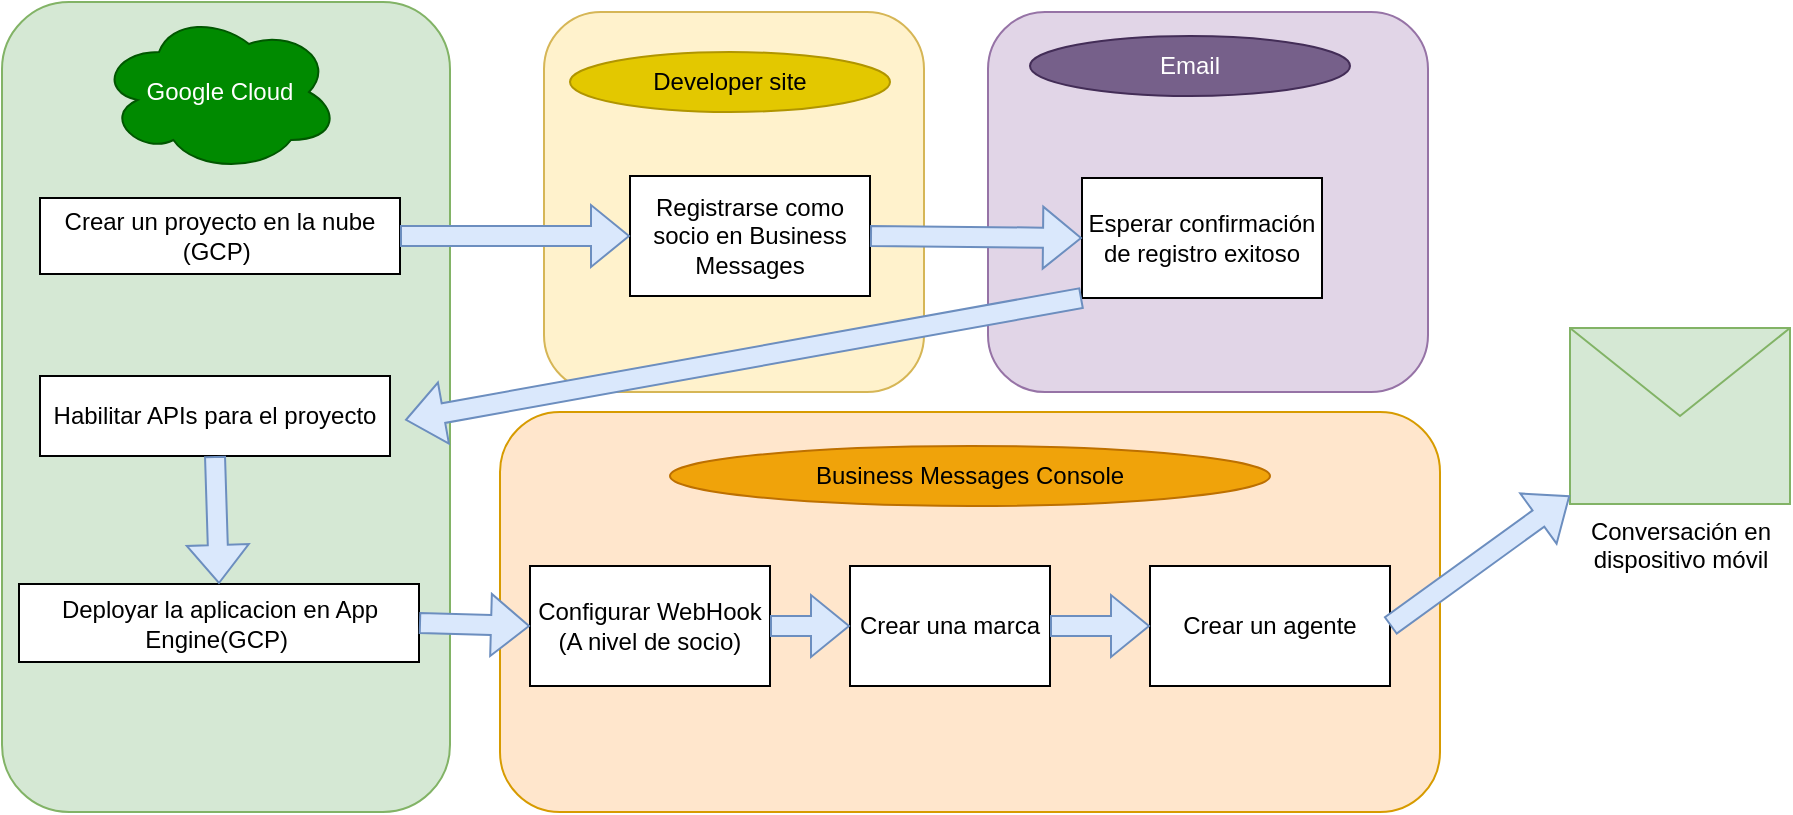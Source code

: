 <mxfile version="21.7.0" type="github">
  <diagram name="Página-1" id="xOi6kyiHSWYLCbL_X8sY">
    <mxGraphModel dx="2166" dy="542" grid="1" gridSize="10" guides="1" tooltips="1" connect="1" arrows="1" fold="1" page="1" pageScale="1" pageWidth="1100" pageHeight="850" math="0" shadow="0">
      <root>
        <mxCell id="0" />
        <mxCell id="1" parent="0" />
        <mxCell id="3_kKbW7LZaW3DJSHmMGI-20" value="" style="rounded=1;whiteSpace=wrap;html=1;fillColor=#fff2cc;strokeColor=#d6b656;" vertex="1" parent="1">
          <mxGeometry x="-763" y="120" width="190" height="190" as="geometry" />
        </mxCell>
        <mxCell id="3_kKbW7LZaW3DJSHmMGI-18" value="" style="rounded=1;whiteSpace=wrap;html=1;fillColor=#d5e8d4;strokeColor=#82b366;" vertex="1" parent="1">
          <mxGeometry x="-1034" y="115" width="224" height="405" as="geometry" />
        </mxCell>
        <mxCell id="DgZMjHlUhrgNHOkWJd5A-2" value="Crear un proyecto en la nube (GCP)&amp;nbsp;" style="rounded=0;whiteSpace=wrap;html=1;" parent="1" vertex="1">
          <mxGeometry x="-1015" y="213" width="180" height="38" as="geometry" />
        </mxCell>
        <mxCell id="DgZMjHlUhrgNHOkWJd5A-5" value="Registrarse como socio en Business Messages" style="whiteSpace=wrap;html=1;rounded=0;" parent="1" vertex="1">
          <mxGeometry x="-720" y="202" width="120" height="60" as="geometry" />
        </mxCell>
        <mxCell id="DgZMjHlUhrgNHOkWJd5A-11" value="Habilitar APIs para el proyecto" style="whiteSpace=wrap;html=1;rounded=0;" parent="1" vertex="1">
          <mxGeometry x="-1015" y="302" width="175" height="40" as="geometry" />
        </mxCell>
        <mxCell id="3_kKbW7LZaW3DJSHmMGI-13" value="Deployar la aplicacion en App Engine(GCP)&amp;nbsp;" style="rounded=0;whiteSpace=wrap;html=1;" vertex="1" parent="1">
          <mxGeometry x="-1025.5" y="406" width="200" height="39" as="geometry" />
        </mxCell>
        <mxCell id="3_kKbW7LZaW3DJSHmMGI-16" value="Developer site" style="ellipse;whiteSpace=wrap;html=1;fillColor=#e3c800;fontColor=#000000;strokeColor=#B09500;" vertex="1" parent="1">
          <mxGeometry x="-750" y="140" width="160" height="30" as="geometry" />
        </mxCell>
        <mxCell id="3_kKbW7LZaW3DJSHmMGI-21" value="" style="rounded=1;whiteSpace=wrap;html=1;fillColor=#ffe6cc;strokeColor=#d79b00;" vertex="1" parent="1">
          <mxGeometry x="-785" y="320" width="470" height="200" as="geometry" />
        </mxCell>
        <mxCell id="3_kKbW7LZaW3DJSHmMGI-22" value="Business Messages Console" style="ellipse;whiteSpace=wrap;html=1;fillColor=#f0a30a;fontColor=#000000;strokeColor=#BD7000;" vertex="1" parent="1">
          <mxGeometry x="-700" y="337" width="300" height="30" as="geometry" />
        </mxCell>
        <mxCell id="3_kKbW7LZaW3DJSHmMGI-23" value="Configurar WebHook&lt;br&gt;(A nivel de socio)" style="rounded=0;whiteSpace=wrap;html=1;" vertex="1" parent="1">
          <mxGeometry x="-770" y="397" width="120" height="60" as="geometry" />
        </mxCell>
        <mxCell id="3_kKbW7LZaW3DJSHmMGI-24" value="Crear una marca" style="rounded=0;whiteSpace=wrap;html=1;" vertex="1" parent="1">
          <mxGeometry x="-610" y="397" width="100" height="60" as="geometry" />
        </mxCell>
        <mxCell id="3_kKbW7LZaW3DJSHmMGI-25" value="Crear un agente" style="rounded=0;whiteSpace=wrap;html=1;" vertex="1" parent="1">
          <mxGeometry x="-460" y="397" width="120" height="60" as="geometry" />
        </mxCell>
        <mxCell id="3_kKbW7LZaW3DJSHmMGI-27" value="" style="rounded=1;whiteSpace=wrap;html=1;fillColor=#e1d5e7;strokeColor=#9673a6;" vertex="1" parent="1">
          <mxGeometry x="-541" y="120" width="220" height="190" as="geometry" />
        </mxCell>
        <mxCell id="3_kKbW7LZaW3DJSHmMGI-28" value="Esperar confirmación de registro exitoso" style="whiteSpace=wrap;html=1;rounded=0;" vertex="1" parent="1">
          <mxGeometry x="-494" y="203" width="120" height="60" as="geometry" />
        </mxCell>
        <mxCell id="3_kKbW7LZaW3DJSHmMGI-29" value="Email" style="ellipse;whiteSpace=wrap;html=1;fillColor=#76608a;fontColor=#ffffff;strokeColor=#432D57;" vertex="1" parent="1">
          <mxGeometry x="-520" y="132" width="160" height="30" as="geometry" />
        </mxCell>
        <mxCell id="3_kKbW7LZaW3DJSHmMGI-30" value="" style="shape=flexArrow;endArrow=classic;html=1;rounded=0;exitX=1;exitY=0.5;exitDx=0;exitDy=0;entryX=0;entryY=0.5;entryDx=0;entryDy=0;fillColor=#dae8fc;strokeColor=#6c8ebf;" edge="1" parent="1" source="DgZMjHlUhrgNHOkWJd5A-5" target="3_kKbW7LZaW3DJSHmMGI-28">
          <mxGeometry width="50" height="50" relative="1" as="geometry">
            <mxPoint x="-470" y="350" as="sourcePoint" />
            <mxPoint x="-420" y="300" as="targetPoint" />
            <Array as="points" />
          </mxGeometry>
        </mxCell>
        <mxCell id="3_kKbW7LZaW3DJSHmMGI-31" value="" style="shape=flexArrow;endArrow=classic;html=1;rounded=0;exitX=1;exitY=0.5;exitDx=0;exitDy=0;fillColor=#dae8fc;strokeColor=#6c8ebf;" edge="1" parent="1" source="DgZMjHlUhrgNHOkWJd5A-2" target="DgZMjHlUhrgNHOkWJd5A-5">
          <mxGeometry width="50" height="50" relative="1" as="geometry">
            <mxPoint x="-470" y="350" as="sourcePoint" />
            <mxPoint x="-420" y="300" as="targetPoint" />
          </mxGeometry>
        </mxCell>
        <mxCell id="3_kKbW7LZaW3DJSHmMGI-32" value="" style="shape=flexArrow;endArrow=classic;html=1;rounded=0;entryX=1.043;entryY=0.55;entryDx=0;entryDy=0;entryPerimeter=0;exitX=0;exitY=1;exitDx=0;exitDy=0;fillColor=#dae8fc;strokeColor=#6c8ebf;" edge="1" parent="1" source="3_kKbW7LZaW3DJSHmMGI-28" target="DgZMjHlUhrgNHOkWJd5A-11">
          <mxGeometry width="50" height="50" relative="1" as="geometry">
            <mxPoint x="-690" y="270" as="sourcePoint" />
            <mxPoint x="-780" y="270" as="targetPoint" />
          </mxGeometry>
        </mxCell>
        <mxCell id="3_kKbW7LZaW3DJSHmMGI-33" value="" style="shape=flexArrow;endArrow=classic;html=1;rounded=0;exitX=0.5;exitY=1;exitDx=0;exitDy=0;entryX=0.5;entryY=0;entryDx=0;entryDy=0;fillColor=#dae8fc;strokeColor=#6c8ebf;" edge="1" parent="1" source="DgZMjHlUhrgNHOkWJd5A-11" target="3_kKbW7LZaW3DJSHmMGI-13">
          <mxGeometry width="50" height="50" relative="1" as="geometry">
            <mxPoint x="-620" y="272" as="sourcePoint" />
            <mxPoint x="-822" y="334" as="targetPoint" />
          </mxGeometry>
        </mxCell>
        <mxCell id="3_kKbW7LZaW3DJSHmMGI-34" value="" style="shape=flexArrow;endArrow=classic;html=1;rounded=0;exitX=1;exitY=0.5;exitDx=0;exitDy=0;entryX=0;entryY=0.5;entryDx=0;entryDy=0;fillColor=#dae8fc;strokeColor=#6c8ebf;" edge="1" parent="1" source="3_kKbW7LZaW3DJSHmMGI-13" target="3_kKbW7LZaW3DJSHmMGI-23">
          <mxGeometry width="50" height="50" relative="1" as="geometry">
            <mxPoint x="-917" y="352" as="sourcePoint" />
            <mxPoint x="-915" y="413" as="targetPoint" />
          </mxGeometry>
        </mxCell>
        <mxCell id="3_kKbW7LZaW3DJSHmMGI-35" value="" style="shape=flexArrow;endArrow=classic;html=1;rounded=0;exitX=1;exitY=0.5;exitDx=0;exitDy=0;entryX=0;entryY=0.5;entryDx=0;entryDy=0;fillColor=#dae8fc;strokeColor=#6c8ebf;" edge="1" parent="1" source="3_kKbW7LZaW3DJSHmMGI-23" target="3_kKbW7LZaW3DJSHmMGI-24">
          <mxGeometry width="50" height="50" relative="1" as="geometry">
            <mxPoint x="-815" y="435" as="sourcePoint" />
            <mxPoint x="-760" y="437" as="targetPoint" />
          </mxGeometry>
        </mxCell>
        <mxCell id="3_kKbW7LZaW3DJSHmMGI-36" value="" style="shape=flexArrow;endArrow=classic;html=1;rounded=0;exitX=1;exitY=0.5;exitDx=0;exitDy=0;entryX=0;entryY=0.5;entryDx=0;entryDy=0;fillColor=#dae8fc;strokeColor=#6c8ebf;" edge="1" parent="1" source="3_kKbW7LZaW3DJSHmMGI-24" target="3_kKbW7LZaW3DJSHmMGI-25">
          <mxGeometry width="50" height="50" relative="1" as="geometry">
            <mxPoint x="-805" y="445" as="sourcePoint" />
            <mxPoint x="-750" y="447" as="targetPoint" />
          </mxGeometry>
        </mxCell>
        <mxCell id="3_kKbW7LZaW3DJSHmMGI-39" value="Google Cloud" style="ellipse;shape=cloud;whiteSpace=wrap;html=1;fillColor=#008a00;fontColor=#ffffff;strokeColor=#005700;" vertex="1" parent="1">
          <mxGeometry x="-985.5" y="120" width="120" height="80" as="geometry" />
        </mxCell>
        <mxCell id="3_kKbW7LZaW3DJSHmMGI-40" value="Conversación en&lt;br style=&quot;border-color: var(--border-color);&quot;&gt;dispositivo móvil" style="shape=message;html=1;html=1;outlineConnect=0;labelPosition=center;verticalLabelPosition=bottom;align=center;verticalAlign=top;fillColor=#d5e8d4;strokeColor=#82b366;" vertex="1" parent="1">
          <mxGeometry x="-250" y="278" width="110" height="88" as="geometry" />
        </mxCell>
        <mxCell id="3_kKbW7LZaW3DJSHmMGI-41" value="" style="shape=flexArrow;endArrow=classic;html=1;rounded=0;exitX=1;exitY=0.5;exitDx=0;exitDy=0;fillColor=#dae8fc;strokeColor=#6c8ebf;" edge="1" parent="1" source="3_kKbW7LZaW3DJSHmMGI-25" target="3_kKbW7LZaW3DJSHmMGI-40">
          <mxGeometry width="50" height="50" relative="1" as="geometry">
            <mxPoint x="-500" y="437" as="sourcePoint" />
            <mxPoint x="-450" y="437" as="targetPoint" />
          </mxGeometry>
        </mxCell>
      </root>
    </mxGraphModel>
  </diagram>
</mxfile>
